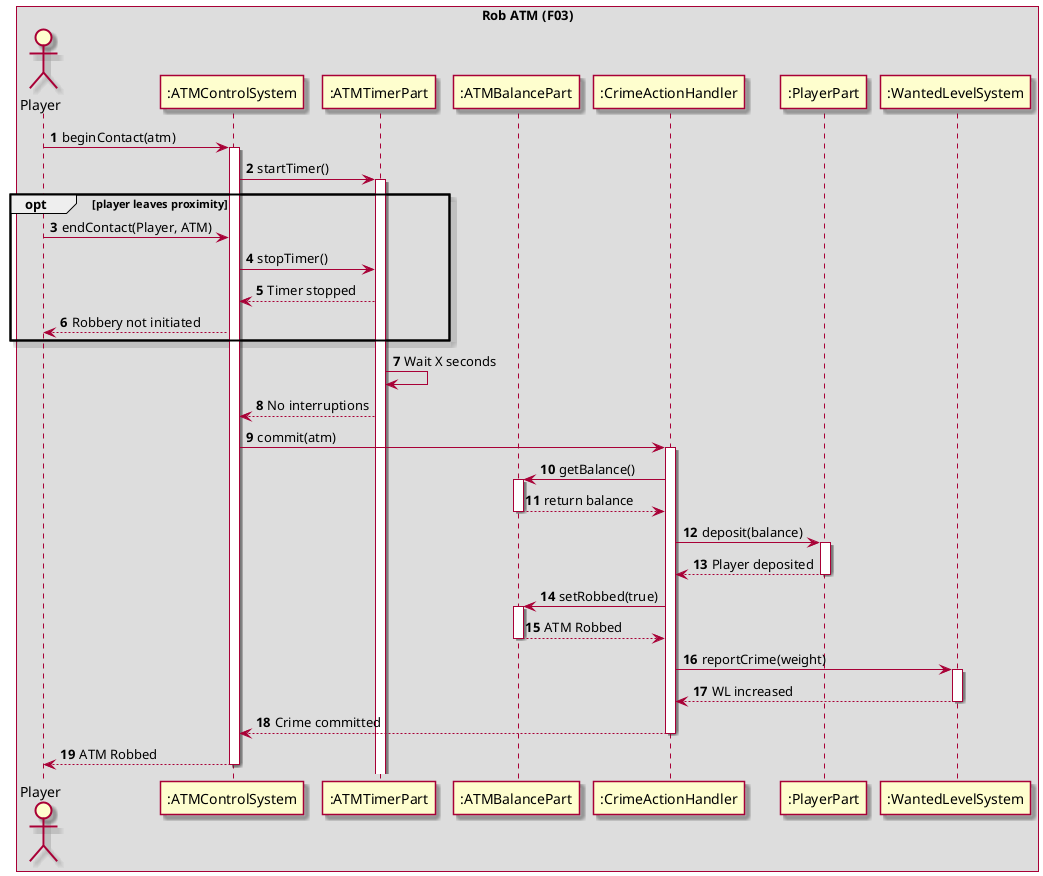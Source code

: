@startuml
'https://plantuml.com/sequence-diagram
skin rose
autonumber

box Rob ATM (F03)
    actor "Player" as player
    participant ":ATMControlSystem" as atmcs
    participant ":ATMTimerPart" as atmtp
    participant ":ATMBalancePart" as atmbp
    participant ":CrimeActionHandler" as crime
    participant ":PlayerPart" as playerpart
    participant ":WantedLevelSystem" as wls
end box

player -> atmcs : beginContact(atm)
activate atmcs
atmcs -> atmtp : startTimer()
activate atmtp

opt player leaves proximity
    player -> atmcs: endContact(Player, ATM)
    atmcs -> atmtp: stopTimer()
    atmtp --> atmcs: Timer stopped
    atmcs --> player: Robbery not initiated
end

atmtp -> atmtp : Wait X seconds
atmtp --> atmcs : No interruptions

atmcs -> crime : commit(atm)
activate crime

crime -> atmbp : getBalance()
activate atmbp
atmbp --> crime : return balance
deactivate atmbp

crime -> playerpart : deposit(balance)
activate playerpart
playerpart --> crime : Player deposited
deactivate playerpart

crime -> atmbp : setRobbed(true)
activate atmbp
atmbp --> crime : ATM Robbed
deactivate atmbp

crime -> wls : reportCrime(weight)
activate wls
wls --> crime : WL increased
deactivate wls

crime --> atmcs : Crime committed
deactivate crime
atmcs --> player : ATM Robbed
deactivate atmcs


@enduml